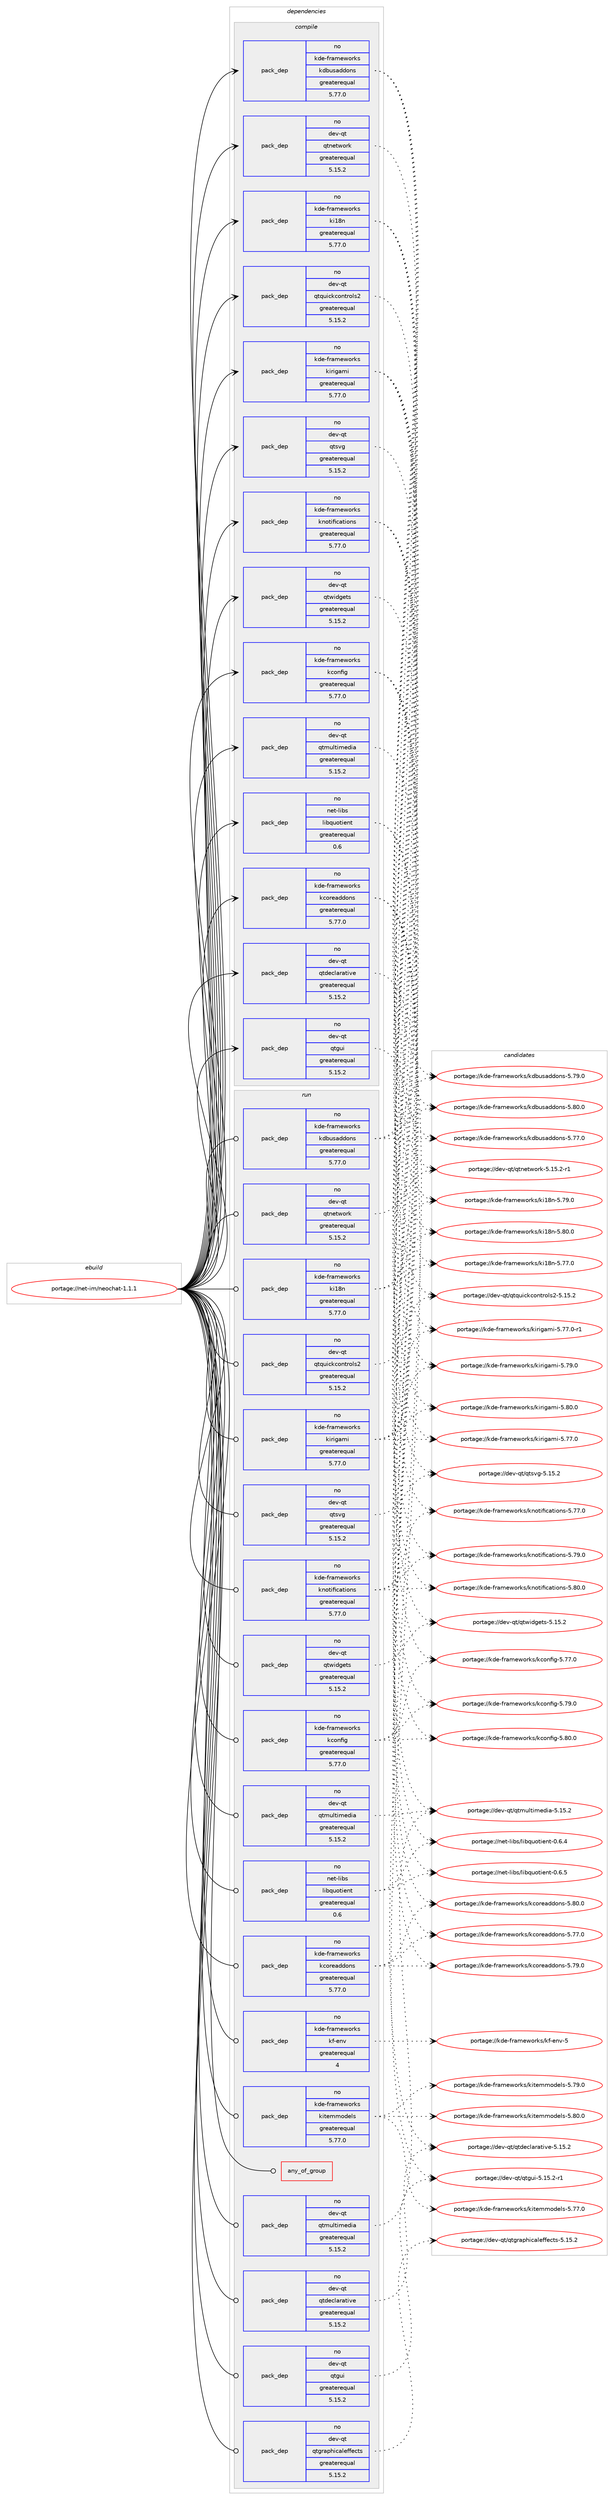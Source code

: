 digraph prolog {

# *************
# Graph options
# *************

newrank=true;
concentrate=true;
compound=true;
graph [rankdir=LR,fontname=Helvetica,fontsize=10,ranksep=1.5];#, ranksep=2.5, nodesep=0.2];
edge  [arrowhead=vee];
node  [fontname=Helvetica,fontsize=10];

# **********
# The ebuild
# **********

subgraph cluster_leftcol {
color=gray;
rank=same;
label=<<i>ebuild</i>>;
id [label="portage://net-im/neochat-1.1.1", color=red, width=4, href="../net-im/neochat-1.1.1.svg"];
}

# ****************
# The dependencies
# ****************

subgraph cluster_midcol {
color=gray;
label=<<i>dependencies</i>>;
subgraph cluster_compile {
fillcolor="#eeeeee";
style=filled;
label=<<i>compile</i>>;
# *** BEGIN UNKNOWN DEPENDENCY TYPE (TODO) ***
# id -> package_dependency(portage://net-im/neochat-1.1.1,install,no,app-text,cmark,none,[,,],any_same_slot,[])
# *** END UNKNOWN DEPENDENCY TYPE (TODO) ***

# *** BEGIN UNKNOWN DEPENDENCY TYPE (TODO) ***
# id -> package_dependency(portage://net-im/neochat-1.1.1,install,no,dev-libs,qtkeychain,none,[,,],any_same_slot,[])
# *** END UNKNOWN DEPENDENCY TYPE (TODO) ***

# *** BEGIN UNKNOWN DEPENDENCY TYPE (TODO) ***
# id -> package_dependency(portage://net-im/neochat-1.1.1,install,no,dev-qt,qtcore,none,[,,],[slot(5)],[])
# *** END UNKNOWN DEPENDENCY TYPE (TODO) ***

subgraph pack55 {
dependency139 [label=<<TABLE BORDER="0" CELLBORDER="1" CELLSPACING="0" CELLPADDING="4" WIDTH="220"><TR><TD ROWSPAN="6" CELLPADDING="30">pack_dep</TD></TR><TR><TD WIDTH="110">no</TD></TR><TR><TD>dev-qt</TD></TR><TR><TD>qtdeclarative</TD></TR><TR><TD>greaterequal</TD></TR><TR><TD>5.15.2</TD></TR></TABLE>>, shape=none, color=blue];
}
id:e -> dependency139:w [weight=20,style="solid",arrowhead="vee"];
subgraph pack56 {
dependency140 [label=<<TABLE BORDER="0" CELLBORDER="1" CELLSPACING="0" CELLPADDING="4" WIDTH="220"><TR><TD ROWSPAN="6" CELLPADDING="30">pack_dep</TD></TR><TR><TD WIDTH="110">no</TD></TR><TR><TD>dev-qt</TD></TR><TR><TD>qtgui</TD></TR><TR><TD>greaterequal</TD></TR><TR><TD>5.15.2</TD></TR></TABLE>>, shape=none, color=blue];
}
id:e -> dependency140:w [weight=20,style="solid",arrowhead="vee"];
subgraph pack57 {
dependency141 [label=<<TABLE BORDER="0" CELLBORDER="1" CELLSPACING="0" CELLPADDING="4" WIDTH="220"><TR><TD ROWSPAN="6" CELLPADDING="30">pack_dep</TD></TR><TR><TD WIDTH="110">no</TD></TR><TR><TD>dev-qt</TD></TR><TR><TD>qtmultimedia</TD></TR><TR><TD>greaterequal</TD></TR><TR><TD>5.15.2</TD></TR></TABLE>>, shape=none, color=blue];
}
id:e -> dependency141:w [weight=20,style="solid",arrowhead="vee"];
subgraph pack58 {
dependency142 [label=<<TABLE BORDER="0" CELLBORDER="1" CELLSPACING="0" CELLPADDING="4" WIDTH="220"><TR><TD ROWSPAN="6" CELLPADDING="30">pack_dep</TD></TR><TR><TD WIDTH="110">no</TD></TR><TR><TD>dev-qt</TD></TR><TR><TD>qtnetwork</TD></TR><TR><TD>greaterequal</TD></TR><TR><TD>5.15.2</TD></TR></TABLE>>, shape=none, color=blue];
}
id:e -> dependency142:w [weight=20,style="solid",arrowhead="vee"];
subgraph pack59 {
dependency143 [label=<<TABLE BORDER="0" CELLBORDER="1" CELLSPACING="0" CELLPADDING="4" WIDTH="220"><TR><TD ROWSPAN="6" CELLPADDING="30">pack_dep</TD></TR><TR><TD WIDTH="110">no</TD></TR><TR><TD>dev-qt</TD></TR><TR><TD>qtquickcontrols2</TD></TR><TR><TD>greaterequal</TD></TR><TR><TD>5.15.2</TD></TR></TABLE>>, shape=none, color=blue];
}
id:e -> dependency143:w [weight=20,style="solid",arrowhead="vee"];
subgraph pack60 {
dependency144 [label=<<TABLE BORDER="0" CELLBORDER="1" CELLSPACING="0" CELLPADDING="4" WIDTH="220"><TR><TD ROWSPAN="6" CELLPADDING="30">pack_dep</TD></TR><TR><TD WIDTH="110">no</TD></TR><TR><TD>dev-qt</TD></TR><TR><TD>qtsvg</TD></TR><TR><TD>greaterequal</TD></TR><TR><TD>5.15.2</TD></TR></TABLE>>, shape=none, color=blue];
}
id:e -> dependency144:w [weight=20,style="solid",arrowhead="vee"];
subgraph pack61 {
dependency145 [label=<<TABLE BORDER="0" CELLBORDER="1" CELLSPACING="0" CELLPADDING="4" WIDTH="220"><TR><TD ROWSPAN="6" CELLPADDING="30">pack_dep</TD></TR><TR><TD WIDTH="110">no</TD></TR><TR><TD>dev-qt</TD></TR><TR><TD>qtwidgets</TD></TR><TR><TD>greaterequal</TD></TR><TR><TD>5.15.2</TD></TR></TABLE>>, shape=none, color=blue];
}
id:e -> dependency145:w [weight=20,style="solid",arrowhead="vee"];
# *** BEGIN UNKNOWN DEPENDENCY TYPE (TODO) ***
# id -> package_dependency(portage://net-im/neochat-1.1.1,install,no,dev-util,desktop-file-utils,none,[,,],[],[])
# *** END UNKNOWN DEPENDENCY TYPE (TODO) ***

subgraph pack62 {
dependency146 [label=<<TABLE BORDER="0" CELLBORDER="1" CELLSPACING="0" CELLPADDING="4" WIDTH="220"><TR><TD ROWSPAN="6" CELLPADDING="30">pack_dep</TD></TR><TR><TD WIDTH="110">no</TD></TR><TR><TD>kde-frameworks</TD></TR><TR><TD>kconfig</TD></TR><TR><TD>greaterequal</TD></TR><TR><TD>5.77.0</TD></TR></TABLE>>, shape=none, color=blue];
}
id:e -> dependency146:w [weight=20,style="solid",arrowhead="vee"];
subgraph pack63 {
dependency147 [label=<<TABLE BORDER="0" CELLBORDER="1" CELLSPACING="0" CELLPADDING="4" WIDTH="220"><TR><TD ROWSPAN="6" CELLPADDING="30">pack_dep</TD></TR><TR><TD WIDTH="110">no</TD></TR><TR><TD>kde-frameworks</TD></TR><TR><TD>kcoreaddons</TD></TR><TR><TD>greaterequal</TD></TR><TR><TD>5.77.0</TD></TR></TABLE>>, shape=none, color=blue];
}
id:e -> dependency147:w [weight=20,style="solid",arrowhead="vee"];
subgraph pack64 {
dependency148 [label=<<TABLE BORDER="0" CELLBORDER="1" CELLSPACING="0" CELLPADDING="4" WIDTH="220"><TR><TD ROWSPAN="6" CELLPADDING="30">pack_dep</TD></TR><TR><TD WIDTH="110">no</TD></TR><TR><TD>kde-frameworks</TD></TR><TR><TD>kdbusaddons</TD></TR><TR><TD>greaterequal</TD></TR><TR><TD>5.77.0</TD></TR></TABLE>>, shape=none, color=blue];
}
id:e -> dependency148:w [weight=20,style="solid",arrowhead="vee"];
subgraph pack65 {
dependency149 [label=<<TABLE BORDER="0" CELLBORDER="1" CELLSPACING="0" CELLPADDING="4" WIDTH="220"><TR><TD ROWSPAN="6" CELLPADDING="30">pack_dep</TD></TR><TR><TD WIDTH="110">no</TD></TR><TR><TD>kde-frameworks</TD></TR><TR><TD>ki18n</TD></TR><TR><TD>greaterequal</TD></TR><TR><TD>5.77.0</TD></TR></TABLE>>, shape=none, color=blue];
}
id:e -> dependency149:w [weight=20,style="solid",arrowhead="vee"];
subgraph pack66 {
dependency150 [label=<<TABLE BORDER="0" CELLBORDER="1" CELLSPACING="0" CELLPADDING="4" WIDTH="220"><TR><TD ROWSPAN="6" CELLPADDING="30">pack_dep</TD></TR><TR><TD WIDTH="110">no</TD></TR><TR><TD>kde-frameworks</TD></TR><TR><TD>kirigami</TD></TR><TR><TD>greaterequal</TD></TR><TR><TD>5.77.0</TD></TR></TABLE>>, shape=none, color=blue];
}
id:e -> dependency150:w [weight=20,style="solid",arrowhead="vee"];
subgraph pack67 {
dependency151 [label=<<TABLE BORDER="0" CELLBORDER="1" CELLSPACING="0" CELLPADDING="4" WIDTH="220"><TR><TD ROWSPAN="6" CELLPADDING="30">pack_dep</TD></TR><TR><TD WIDTH="110">no</TD></TR><TR><TD>kde-frameworks</TD></TR><TR><TD>knotifications</TD></TR><TR><TD>greaterequal</TD></TR><TR><TD>5.77.0</TD></TR></TABLE>>, shape=none, color=blue];
}
id:e -> dependency151:w [weight=20,style="solid",arrowhead="vee"];
# *** BEGIN UNKNOWN DEPENDENCY TYPE (TODO) ***
# id -> package_dependency(portage://net-im/neochat-1.1.1,install,no,media-libs,kquickimageeditor,none,[,,],[slot(5)],[])
# *** END UNKNOWN DEPENDENCY TYPE (TODO) ***

subgraph pack68 {
dependency152 [label=<<TABLE BORDER="0" CELLBORDER="1" CELLSPACING="0" CELLPADDING="4" WIDTH="220"><TR><TD ROWSPAN="6" CELLPADDING="30">pack_dep</TD></TR><TR><TD WIDTH="110">no</TD></TR><TR><TD>net-libs</TD></TR><TR><TD>libquotient</TD></TR><TR><TD>greaterequal</TD></TR><TR><TD>0.6</TD></TR></TABLE>>, shape=none, color=blue];
}
id:e -> dependency152:w [weight=20,style="solid",arrowhead="vee"];
# *** BEGIN UNKNOWN DEPENDENCY TYPE (TODO) ***
# id -> package_dependency(portage://net-im/neochat-1.1.1,install,no,x11-misc,shared-mime-info,none,[,,],[],[])
# *** END UNKNOWN DEPENDENCY TYPE (TODO) ***

}
subgraph cluster_compileandrun {
fillcolor="#eeeeee";
style=filled;
label=<<i>compile and run</i>>;
}
subgraph cluster_run {
fillcolor="#eeeeee";
style=filled;
label=<<i>run</i>>;
subgraph any5 {
dependency153 [label=<<TABLE BORDER="0" CELLBORDER="1" CELLSPACING="0" CELLPADDING="4"><TR><TD CELLPADDING="10">any_of_group</TD></TR></TABLE>>, shape=none, color=red];# *** BEGIN UNKNOWN DEPENDENCY TYPE (TODO) ***
# dependency153 -> package_dependency(portage://net-im/neochat-1.1.1,run,no,kde-frameworks,breeze-icons,none,[,,],any_different_slot,[])
# *** END UNKNOWN DEPENDENCY TYPE (TODO) ***

# *** BEGIN UNKNOWN DEPENDENCY TYPE (TODO) ***
# dependency153 -> package_dependency(portage://net-im/neochat-1.1.1,run,no,kde-frameworks,oxygen-icons,none,[,,],any_different_slot,[])
# *** END UNKNOWN DEPENDENCY TYPE (TODO) ***

}
id:e -> dependency153:w [weight=20,style="solid",arrowhead="odot"];
# *** BEGIN UNKNOWN DEPENDENCY TYPE (TODO) ***
# id -> package_dependency(portage://net-im/neochat-1.1.1,run,no,app-text,cmark,none,[,,],any_same_slot,[])
# *** END UNKNOWN DEPENDENCY TYPE (TODO) ***

# *** BEGIN UNKNOWN DEPENDENCY TYPE (TODO) ***
# id -> package_dependency(portage://net-im/neochat-1.1.1,run,no,dev-libs,qtkeychain,none,[,,],any_same_slot,[])
# *** END UNKNOWN DEPENDENCY TYPE (TODO) ***

# *** BEGIN UNKNOWN DEPENDENCY TYPE (TODO) ***
# id -> package_dependency(portage://net-im/neochat-1.1.1,run,no,dev-qt,qtcore,none,[,,],[slot(5)],[])
# *** END UNKNOWN DEPENDENCY TYPE (TODO) ***

subgraph pack69 {
dependency154 [label=<<TABLE BORDER="0" CELLBORDER="1" CELLSPACING="0" CELLPADDING="4" WIDTH="220"><TR><TD ROWSPAN="6" CELLPADDING="30">pack_dep</TD></TR><TR><TD WIDTH="110">no</TD></TR><TR><TD>dev-qt</TD></TR><TR><TD>qtdeclarative</TD></TR><TR><TD>greaterequal</TD></TR><TR><TD>5.15.2</TD></TR></TABLE>>, shape=none, color=blue];
}
id:e -> dependency154:w [weight=20,style="solid",arrowhead="odot"];
subgraph pack70 {
dependency155 [label=<<TABLE BORDER="0" CELLBORDER="1" CELLSPACING="0" CELLPADDING="4" WIDTH="220"><TR><TD ROWSPAN="6" CELLPADDING="30">pack_dep</TD></TR><TR><TD WIDTH="110">no</TD></TR><TR><TD>dev-qt</TD></TR><TR><TD>qtgraphicaleffects</TD></TR><TR><TD>greaterequal</TD></TR><TR><TD>5.15.2</TD></TR></TABLE>>, shape=none, color=blue];
}
id:e -> dependency155:w [weight=20,style="solid",arrowhead="odot"];
subgraph pack71 {
dependency156 [label=<<TABLE BORDER="0" CELLBORDER="1" CELLSPACING="0" CELLPADDING="4" WIDTH="220"><TR><TD ROWSPAN="6" CELLPADDING="30">pack_dep</TD></TR><TR><TD WIDTH="110">no</TD></TR><TR><TD>dev-qt</TD></TR><TR><TD>qtgui</TD></TR><TR><TD>greaterequal</TD></TR><TR><TD>5.15.2</TD></TR></TABLE>>, shape=none, color=blue];
}
id:e -> dependency156:w [weight=20,style="solid",arrowhead="odot"];
subgraph pack72 {
dependency157 [label=<<TABLE BORDER="0" CELLBORDER="1" CELLSPACING="0" CELLPADDING="4" WIDTH="220"><TR><TD ROWSPAN="6" CELLPADDING="30">pack_dep</TD></TR><TR><TD WIDTH="110">no</TD></TR><TR><TD>dev-qt</TD></TR><TR><TD>qtmultimedia</TD></TR><TR><TD>greaterequal</TD></TR><TR><TD>5.15.2</TD></TR></TABLE>>, shape=none, color=blue];
}
id:e -> dependency157:w [weight=20,style="solid",arrowhead="odot"];
subgraph pack73 {
dependency158 [label=<<TABLE BORDER="0" CELLBORDER="1" CELLSPACING="0" CELLPADDING="4" WIDTH="220"><TR><TD ROWSPAN="6" CELLPADDING="30">pack_dep</TD></TR><TR><TD WIDTH="110">no</TD></TR><TR><TD>dev-qt</TD></TR><TR><TD>qtmultimedia</TD></TR><TR><TD>greaterequal</TD></TR><TR><TD>5.15.2</TD></TR></TABLE>>, shape=none, color=blue];
}
id:e -> dependency158:w [weight=20,style="solid",arrowhead="odot"];
subgraph pack74 {
dependency159 [label=<<TABLE BORDER="0" CELLBORDER="1" CELLSPACING="0" CELLPADDING="4" WIDTH="220"><TR><TD ROWSPAN="6" CELLPADDING="30">pack_dep</TD></TR><TR><TD WIDTH="110">no</TD></TR><TR><TD>dev-qt</TD></TR><TR><TD>qtnetwork</TD></TR><TR><TD>greaterequal</TD></TR><TR><TD>5.15.2</TD></TR></TABLE>>, shape=none, color=blue];
}
id:e -> dependency159:w [weight=20,style="solid",arrowhead="odot"];
subgraph pack75 {
dependency160 [label=<<TABLE BORDER="0" CELLBORDER="1" CELLSPACING="0" CELLPADDING="4" WIDTH="220"><TR><TD ROWSPAN="6" CELLPADDING="30">pack_dep</TD></TR><TR><TD WIDTH="110">no</TD></TR><TR><TD>dev-qt</TD></TR><TR><TD>qtquickcontrols2</TD></TR><TR><TD>greaterequal</TD></TR><TR><TD>5.15.2</TD></TR></TABLE>>, shape=none, color=blue];
}
id:e -> dependency160:w [weight=20,style="solid",arrowhead="odot"];
subgraph pack76 {
dependency161 [label=<<TABLE BORDER="0" CELLBORDER="1" CELLSPACING="0" CELLPADDING="4" WIDTH="220"><TR><TD ROWSPAN="6" CELLPADDING="30">pack_dep</TD></TR><TR><TD WIDTH="110">no</TD></TR><TR><TD>dev-qt</TD></TR><TR><TD>qtsvg</TD></TR><TR><TD>greaterequal</TD></TR><TR><TD>5.15.2</TD></TR></TABLE>>, shape=none, color=blue];
}
id:e -> dependency161:w [weight=20,style="solid",arrowhead="odot"];
subgraph pack77 {
dependency162 [label=<<TABLE BORDER="0" CELLBORDER="1" CELLSPACING="0" CELLPADDING="4" WIDTH="220"><TR><TD ROWSPAN="6" CELLPADDING="30">pack_dep</TD></TR><TR><TD WIDTH="110">no</TD></TR><TR><TD>dev-qt</TD></TR><TR><TD>qtwidgets</TD></TR><TR><TD>greaterequal</TD></TR><TR><TD>5.15.2</TD></TR></TABLE>>, shape=none, color=blue];
}
id:e -> dependency162:w [weight=20,style="solid",arrowhead="odot"];
subgraph pack78 {
dependency163 [label=<<TABLE BORDER="0" CELLBORDER="1" CELLSPACING="0" CELLPADDING="4" WIDTH="220"><TR><TD ROWSPAN="6" CELLPADDING="30">pack_dep</TD></TR><TR><TD WIDTH="110">no</TD></TR><TR><TD>kde-frameworks</TD></TR><TR><TD>kconfig</TD></TR><TR><TD>greaterequal</TD></TR><TR><TD>5.77.0</TD></TR></TABLE>>, shape=none, color=blue];
}
id:e -> dependency163:w [weight=20,style="solid",arrowhead="odot"];
subgraph pack79 {
dependency164 [label=<<TABLE BORDER="0" CELLBORDER="1" CELLSPACING="0" CELLPADDING="4" WIDTH="220"><TR><TD ROWSPAN="6" CELLPADDING="30">pack_dep</TD></TR><TR><TD WIDTH="110">no</TD></TR><TR><TD>kde-frameworks</TD></TR><TR><TD>kcoreaddons</TD></TR><TR><TD>greaterequal</TD></TR><TR><TD>5.77.0</TD></TR></TABLE>>, shape=none, color=blue];
}
id:e -> dependency164:w [weight=20,style="solid",arrowhead="odot"];
subgraph pack80 {
dependency165 [label=<<TABLE BORDER="0" CELLBORDER="1" CELLSPACING="0" CELLPADDING="4" WIDTH="220"><TR><TD ROWSPAN="6" CELLPADDING="30">pack_dep</TD></TR><TR><TD WIDTH="110">no</TD></TR><TR><TD>kde-frameworks</TD></TR><TR><TD>kdbusaddons</TD></TR><TR><TD>greaterequal</TD></TR><TR><TD>5.77.0</TD></TR></TABLE>>, shape=none, color=blue];
}
id:e -> dependency165:w [weight=20,style="solid",arrowhead="odot"];
subgraph pack81 {
dependency166 [label=<<TABLE BORDER="0" CELLBORDER="1" CELLSPACING="0" CELLPADDING="4" WIDTH="220"><TR><TD ROWSPAN="6" CELLPADDING="30">pack_dep</TD></TR><TR><TD WIDTH="110">no</TD></TR><TR><TD>kde-frameworks</TD></TR><TR><TD>kf-env</TD></TR><TR><TD>greaterequal</TD></TR><TR><TD>4</TD></TR></TABLE>>, shape=none, color=blue];
}
id:e -> dependency166:w [weight=20,style="solid",arrowhead="odot"];
subgraph pack82 {
dependency167 [label=<<TABLE BORDER="0" CELLBORDER="1" CELLSPACING="0" CELLPADDING="4" WIDTH="220"><TR><TD ROWSPAN="6" CELLPADDING="30">pack_dep</TD></TR><TR><TD WIDTH="110">no</TD></TR><TR><TD>kde-frameworks</TD></TR><TR><TD>ki18n</TD></TR><TR><TD>greaterequal</TD></TR><TR><TD>5.77.0</TD></TR></TABLE>>, shape=none, color=blue];
}
id:e -> dependency167:w [weight=20,style="solid",arrowhead="odot"];
subgraph pack83 {
dependency168 [label=<<TABLE BORDER="0" CELLBORDER="1" CELLSPACING="0" CELLPADDING="4" WIDTH="220"><TR><TD ROWSPAN="6" CELLPADDING="30">pack_dep</TD></TR><TR><TD WIDTH="110">no</TD></TR><TR><TD>kde-frameworks</TD></TR><TR><TD>kirigami</TD></TR><TR><TD>greaterequal</TD></TR><TR><TD>5.77.0</TD></TR></TABLE>>, shape=none, color=blue];
}
id:e -> dependency168:w [weight=20,style="solid",arrowhead="odot"];
subgraph pack84 {
dependency169 [label=<<TABLE BORDER="0" CELLBORDER="1" CELLSPACING="0" CELLPADDING="4" WIDTH="220"><TR><TD ROWSPAN="6" CELLPADDING="30">pack_dep</TD></TR><TR><TD WIDTH="110">no</TD></TR><TR><TD>kde-frameworks</TD></TR><TR><TD>kitemmodels</TD></TR><TR><TD>greaterequal</TD></TR><TR><TD>5.77.0</TD></TR></TABLE>>, shape=none, color=blue];
}
id:e -> dependency169:w [weight=20,style="solid",arrowhead="odot"];
subgraph pack85 {
dependency170 [label=<<TABLE BORDER="0" CELLBORDER="1" CELLSPACING="0" CELLPADDING="4" WIDTH="220"><TR><TD ROWSPAN="6" CELLPADDING="30">pack_dep</TD></TR><TR><TD WIDTH="110">no</TD></TR><TR><TD>kde-frameworks</TD></TR><TR><TD>knotifications</TD></TR><TR><TD>greaterequal</TD></TR><TR><TD>5.77.0</TD></TR></TABLE>>, shape=none, color=blue];
}
id:e -> dependency170:w [weight=20,style="solid",arrowhead="odot"];
# *** BEGIN UNKNOWN DEPENDENCY TYPE (TODO) ***
# id -> package_dependency(portage://net-im/neochat-1.1.1,run,no,media-libs,kquickimageeditor,none,[,,],[slot(5)],[])
# *** END UNKNOWN DEPENDENCY TYPE (TODO) ***

subgraph pack86 {
dependency171 [label=<<TABLE BORDER="0" CELLBORDER="1" CELLSPACING="0" CELLPADDING="4" WIDTH="220"><TR><TD ROWSPAN="6" CELLPADDING="30">pack_dep</TD></TR><TR><TD WIDTH="110">no</TD></TR><TR><TD>net-libs</TD></TR><TR><TD>libquotient</TD></TR><TR><TD>greaterequal</TD></TR><TR><TD>0.6</TD></TR></TABLE>>, shape=none, color=blue];
}
id:e -> dependency171:w [weight=20,style="solid",arrowhead="odot"];
}
}

# **************
# The candidates
# **************

subgraph cluster_choices {
rank=same;
color=gray;
label=<<i>candidates</i>>;

subgraph choice55 {
color=black;
nodesep=1;
choice100101118451131164711311610010199108971149711610511810145534649534650 [label="portage://dev-qt/qtdeclarative-5.15.2", color=red, width=4,href="../dev-qt/qtdeclarative-5.15.2.svg"];
dependency139:e -> choice100101118451131164711311610010199108971149711610511810145534649534650:w [style=dotted,weight="100"];
}
subgraph choice56 {
color=black;
nodesep=1;
choice1001011184511311647113116103117105455346495346504511449 [label="portage://dev-qt/qtgui-5.15.2-r1", color=red, width=4,href="../dev-qt/qtgui-5.15.2-r1.svg"];
dependency140:e -> choice1001011184511311647113116103117105455346495346504511449:w [style=dotted,weight="100"];
}
subgraph choice57 {
color=black;
nodesep=1;
choice10010111845113116471131161091171081161051091011001059745534649534650 [label="portage://dev-qt/qtmultimedia-5.15.2", color=red, width=4,href="../dev-qt/qtmultimedia-5.15.2.svg"];
dependency141:e -> choice10010111845113116471131161091171081161051091011001059745534649534650:w [style=dotted,weight="100"];
}
subgraph choice58 {
color=black;
nodesep=1;
choice1001011184511311647113116110101116119111114107455346495346504511449 [label="portage://dev-qt/qtnetwork-5.15.2-r1", color=red, width=4,href="../dev-qt/qtnetwork-5.15.2-r1.svg"];
dependency142:e -> choice1001011184511311647113116110101116119111114107455346495346504511449:w [style=dotted,weight="100"];
}
subgraph choice59 {
color=black;
nodesep=1;
choice100101118451131164711311611311710599107991111101161141111081155045534649534650 [label="portage://dev-qt/qtquickcontrols2-5.15.2", color=red, width=4,href="../dev-qt/qtquickcontrols2-5.15.2.svg"];
dependency143:e -> choice100101118451131164711311611311710599107991111101161141111081155045534649534650:w [style=dotted,weight="100"];
}
subgraph choice60 {
color=black;
nodesep=1;
choice100101118451131164711311611511810345534649534650 [label="portage://dev-qt/qtsvg-5.15.2", color=red, width=4,href="../dev-qt/qtsvg-5.15.2.svg"];
dependency144:e -> choice100101118451131164711311611511810345534649534650:w [style=dotted,weight="100"];
}
subgraph choice61 {
color=black;
nodesep=1;
choice100101118451131164711311611910510010310111611545534649534650 [label="portage://dev-qt/qtwidgets-5.15.2", color=red, width=4,href="../dev-qt/qtwidgets-5.15.2.svg"];
dependency145:e -> choice100101118451131164711311611910510010310111611545534649534650:w [style=dotted,weight="100"];
}
subgraph choice62 {
color=black;
nodesep=1;
choice1071001014510211497109101119111114107115471079911111010210510345534655554648 [label="portage://kde-frameworks/kconfig-5.77.0", color=red, width=4,href="../kde-frameworks/kconfig-5.77.0.svg"];
choice1071001014510211497109101119111114107115471079911111010210510345534655574648 [label="portage://kde-frameworks/kconfig-5.79.0", color=red, width=4,href="../kde-frameworks/kconfig-5.79.0.svg"];
choice1071001014510211497109101119111114107115471079911111010210510345534656484648 [label="portage://kde-frameworks/kconfig-5.80.0", color=red, width=4,href="../kde-frameworks/kconfig-5.80.0.svg"];
dependency146:e -> choice1071001014510211497109101119111114107115471079911111010210510345534655554648:w [style=dotted,weight="100"];
dependency146:e -> choice1071001014510211497109101119111114107115471079911111010210510345534655574648:w [style=dotted,weight="100"];
dependency146:e -> choice1071001014510211497109101119111114107115471079911111010210510345534656484648:w [style=dotted,weight="100"];
}
subgraph choice63 {
color=black;
nodesep=1;
choice107100101451021149710910111911111410711547107991111141019710010011111011545534655554648 [label="portage://kde-frameworks/kcoreaddons-5.77.0", color=red, width=4,href="../kde-frameworks/kcoreaddons-5.77.0.svg"];
choice107100101451021149710910111911111410711547107991111141019710010011111011545534655574648 [label="portage://kde-frameworks/kcoreaddons-5.79.0", color=red, width=4,href="../kde-frameworks/kcoreaddons-5.79.0.svg"];
choice107100101451021149710910111911111410711547107991111141019710010011111011545534656484648 [label="portage://kde-frameworks/kcoreaddons-5.80.0", color=red, width=4,href="../kde-frameworks/kcoreaddons-5.80.0.svg"];
dependency147:e -> choice107100101451021149710910111911111410711547107991111141019710010011111011545534655554648:w [style=dotted,weight="100"];
dependency147:e -> choice107100101451021149710910111911111410711547107991111141019710010011111011545534655574648:w [style=dotted,weight="100"];
dependency147:e -> choice107100101451021149710910111911111410711547107991111141019710010011111011545534656484648:w [style=dotted,weight="100"];
}
subgraph choice64 {
color=black;
nodesep=1;
choice107100101451021149710910111911111410711547107100981171159710010011111011545534655554648 [label="portage://kde-frameworks/kdbusaddons-5.77.0", color=red, width=4,href="../kde-frameworks/kdbusaddons-5.77.0.svg"];
choice107100101451021149710910111911111410711547107100981171159710010011111011545534655574648 [label="portage://kde-frameworks/kdbusaddons-5.79.0", color=red, width=4,href="../kde-frameworks/kdbusaddons-5.79.0.svg"];
choice107100101451021149710910111911111410711547107100981171159710010011111011545534656484648 [label="portage://kde-frameworks/kdbusaddons-5.80.0", color=red, width=4,href="../kde-frameworks/kdbusaddons-5.80.0.svg"];
dependency148:e -> choice107100101451021149710910111911111410711547107100981171159710010011111011545534655554648:w [style=dotted,weight="100"];
dependency148:e -> choice107100101451021149710910111911111410711547107100981171159710010011111011545534655574648:w [style=dotted,weight="100"];
dependency148:e -> choice107100101451021149710910111911111410711547107100981171159710010011111011545534656484648:w [style=dotted,weight="100"];
}
subgraph choice65 {
color=black;
nodesep=1;
choice107100101451021149710910111911111410711547107105495611045534655554648 [label="portage://kde-frameworks/ki18n-5.77.0", color=red, width=4,href="../kde-frameworks/ki18n-5.77.0.svg"];
choice107100101451021149710910111911111410711547107105495611045534655574648 [label="portage://kde-frameworks/ki18n-5.79.0", color=red, width=4,href="../kde-frameworks/ki18n-5.79.0.svg"];
choice107100101451021149710910111911111410711547107105495611045534656484648 [label="portage://kde-frameworks/ki18n-5.80.0", color=red, width=4,href="../kde-frameworks/ki18n-5.80.0.svg"];
dependency149:e -> choice107100101451021149710910111911111410711547107105495611045534655554648:w [style=dotted,weight="100"];
dependency149:e -> choice107100101451021149710910111911111410711547107105495611045534655574648:w [style=dotted,weight="100"];
dependency149:e -> choice107100101451021149710910111911111410711547107105495611045534656484648:w [style=dotted,weight="100"];
}
subgraph choice66 {
color=black;
nodesep=1;
choice1071001014510211497109101119111114107115471071051141051039710910545534655554648 [label="portage://kde-frameworks/kirigami-5.77.0", color=red, width=4,href="../kde-frameworks/kirigami-5.77.0.svg"];
choice10710010145102114971091011191111141071154710710511410510397109105455346555546484511449 [label="portage://kde-frameworks/kirigami-5.77.0-r1", color=red, width=4,href="../kde-frameworks/kirigami-5.77.0-r1.svg"];
choice1071001014510211497109101119111114107115471071051141051039710910545534655574648 [label="portage://kde-frameworks/kirigami-5.79.0", color=red, width=4,href="../kde-frameworks/kirigami-5.79.0.svg"];
choice1071001014510211497109101119111114107115471071051141051039710910545534656484648 [label="portage://kde-frameworks/kirigami-5.80.0", color=red, width=4,href="../kde-frameworks/kirigami-5.80.0.svg"];
dependency150:e -> choice1071001014510211497109101119111114107115471071051141051039710910545534655554648:w [style=dotted,weight="100"];
dependency150:e -> choice10710010145102114971091011191111141071154710710511410510397109105455346555546484511449:w [style=dotted,weight="100"];
dependency150:e -> choice1071001014510211497109101119111114107115471071051141051039710910545534655574648:w [style=dotted,weight="100"];
dependency150:e -> choice1071001014510211497109101119111114107115471071051141051039710910545534656484648:w [style=dotted,weight="100"];
}
subgraph choice67 {
color=black;
nodesep=1;
choice107100101451021149710910111911111410711547107110111116105102105999711610511111011545534655554648 [label="portage://kde-frameworks/knotifications-5.77.0", color=red, width=4,href="../kde-frameworks/knotifications-5.77.0.svg"];
choice107100101451021149710910111911111410711547107110111116105102105999711610511111011545534655574648 [label="portage://kde-frameworks/knotifications-5.79.0", color=red, width=4,href="../kde-frameworks/knotifications-5.79.0.svg"];
choice107100101451021149710910111911111410711547107110111116105102105999711610511111011545534656484648 [label="portage://kde-frameworks/knotifications-5.80.0", color=red, width=4,href="../kde-frameworks/knotifications-5.80.0.svg"];
dependency151:e -> choice107100101451021149710910111911111410711547107110111116105102105999711610511111011545534655554648:w [style=dotted,weight="100"];
dependency151:e -> choice107100101451021149710910111911111410711547107110111116105102105999711610511111011545534655574648:w [style=dotted,weight="100"];
dependency151:e -> choice107100101451021149710910111911111410711547107110111116105102105999711610511111011545534656484648:w [style=dotted,weight="100"];
}
subgraph choice68 {
color=black;
nodesep=1;
choice11010111645108105981154710810598113117111116105101110116454846544652 [label="portage://net-libs/libquotient-0.6.4", color=red, width=4,href="../net-libs/libquotient-0.6.4.svg"];
choice11010111645108105981154710810598113117111116105101110116454846544653 [label="portage://net-libs/libquotient-0.6.5", color=red, width=4,href="../net-libs/libquotient-0.6.5.svg"];
dependency152:e -> choice11010111645108105981154710810598113117111116105101110116454846544652:w [style=dotted,weight="100"];
dependency152:e -> choice11010111645108105981154710810598113117111116105101110116454846544653:w [style=dotted,weight="100"];
}
subgraph choice69 {
color=black;
nodesep=1;
choice100101118451131164711311610010199108971149711610511810145534649534650 [label="portage://dev-qt/qtdeclarative-5.15.2", color=red, width=4,href="../dev-qt/qtdeclarative-5.15.2.svg"];
dependency154:e -> choice100101118451131164711311610010199108971149711610511810145534649534650:w [style=dotted,weight="100"];
}
subgraph choice70 {
color=black;
nodesep=1;
choice10010111845113116471131161031149711210410599971081011021021019911611545534649534650 [label="portage://dev-qt/qtgraphicaleffects-5.15.2", color=red, width=4,href="../dev-qt/qtgraphicaleffects-5.15.2.svg"];
dependency155:e -> choice10010111845113116471131161031149711210410599971081011021021019911611545534649534650:w [style=dotted,weight="100"];
}
subgraph choice71 {
color=black;
nodesep=1;
choice1001011184511311647113116103117105455346495346504511449 [label="portage://dev-qt/qtgui-5.15.2-r1", color=red, width=4,href="../dev-qt/qtgui-5.15.2-r1.svg"];
dependency156:e -> choice1001011184511311647113116103117105455346495346504511449:w [style=dotted,weight="100"];
}
subgraph choice72 {
color=black;
nodesep=1;
choice10010111845113116471131161091171081161051091011001059745534649534650 [label="portage://dev-qt/qtmultimedia-5.15.2", color=red, width=4,href="../dev-qt/qtmultimedia-5.15.2.svg"];
dependency157:e -> choice10010111845113116471131161091171081161051091011001059745534649534650:w [style=dotted,weight="100"];
}
subgraph choice73 {
color=black;
nodesep=1;
choice10010111845113116471131161091171081161051091011001059745534649534650 [label="portage://dev-qt/qtmultimedia-5.15.2", color=red, width=4,href="../dev-qt/qtmultimedia-5.15.2.svg"];
dependency158:e -> choice10010111845113116471131161091171081161051091011001059745534649534650:w [style=dotted,weight="100"];
}
subgraph choice74 {
color=black;
nodesep=1;
choice1001011184511311647113116110101116119111114107455346495346504511449 [label="portage://dev-qt/qtnetwork-5.15.2-r1", color=red, width=4,href="../dev-qt/qtnetwork-5.15.2-r1.svg"];
dependency159:e -> choice1001011184511311647113116110101116119111114107455346495346504511449:w [style=dotted,weight="100"];
}
subgraph choice75 {
color=black;
nodesep=1;
choice100101118451131164711311611311710599107991111101161141111081155045534649534650 [label="portage://dev-qt/qtquickcontrols2-5.15.2", color=red, width=4,href="../dev-qt/qtquickcontrols2-5.15.2.svg"];
dependency160:e -> choice100101118451131164711311611311710599107991111101161141111081155045534649534650:w [style=dotted,weight="100"];
}
subgraph choice76 {
color=black;
nodesep=1;
choice100101118451131164711311611511810345534649534650 [label="portage://dev-qt/qtsvg-5.15.2", color=red, width=4,href="../dev-qt/qtsvg-5.15.2.svg"];
dependency161:e -> choice100101118451131164711311611511810345534649534650:w [style=dotted,weight="100"];
}
subgraph choice77 {
color=black;
nodesep=1;
choice100101118451131164711311611910510010310111611545534649534650 [label="portage://dev-qt/qtwidgets-5.15.2", color=red, width=4,href="../dev-qt/qtwidgets-5.15.2.svg"];
dependency162:e -> choice100101118451131164711311611910510010310111611545534649534650:w [style=dotted,weight="100"];
}
subgraph choice78 {
color=black;
nodesep=1;
choice1071001014510211497109101119111114107115471079911111010210510345534655554648 [label="portage://kde-frameworks/kconfig-5.77.0", color=red, width=4,href="../kde-frameworks/kconfig-5.77.0.svg"];
choice1071001014510211497109101119111114107115471079911111010210510345534655574648 [label="portage://kde-frameworks/kconfig-5.79.0", color=red, width=4,href="../kde-frameworks/kconfig-5.79.0.svg"];
choice1071001014510211497109101119111114107115471079911111010210510345534656484648 [label="portage://kde-frameworks/kconfig-5.80.0", color=red, width=4,href="../kde-frameworks/kconfig-5.80.0.svg"];
dependency163:e -> choice1071001014510211497109101119111114107115471079911111010210510345534655554648:w [style=dotted,weight="100"];
dependency163:e -> choice1071001014510211497109101119111114107115471079911111010210510345534655574648:w [style=dotted,weight="100"];
dependency163:e -> choice1071001014510211497109101119111114107115471079911111010210510345534656484648:w [style=dotted,weight="100"];
}
subgraph choice79 {
color=black;
nodesep=1;
choice107100101451021149710910111911111410711547107991111141019710010011111011545534655554648 [label="portage://kde-frameworks/kcoreaddons-5.77.0", color=red, width=4,href="../kde-frameworks/kcoreaddons-5.77.0.svg"];
choice107100101451021149710910111911111410711547107991111141019710010011111011545534655574648 [label="portage://kde-frameworks/kcoreaddons-5.79.0", color=red, width=4,href="../kde-frameworks/kcoreaddons-5.79.0.svg"];
choice107100101451021149710910111911111410711547107991111141019710010011111011545534656484648 [label="portage://kde-frameworks/kcoreaddons-5.80.0", color=red, width=4,href="../kde-frameworks/kcoreaddons-5.80.0.svg"];
dependency164:e -> choice107100101451021149710910111911111410711547107991111141019710010011111011545534655554648:w [style=dotted,weight="100"];
dependency164:e -> choice107100101451021149710910111911111410711547107991111141019710010011111011545534655574648:w [style=dotted,weight="100"];
dependency164:e -> choice107100101451021149710910111911111410711547107991111141019710010011111011545534656484648:w [style=dotted,weight="100"];
}
subgraph choice80 {
color=black;
nodesep=1;
choice107100101451021149710910111911111410711547107100981171159710010011111011545534655554648 [label="portage://kde-frameworks/kdbusaddons-5.77.0", color=red, width=4,href="../kde-frameworks/kdbusaddons-5.77.0.svg"];
choice107100101451021149710910111911111410711547107100981171159710010011111011545534655574648 [label="portage://kde-frameworks/kdbusaddons-5.79.0", color=red, width=4,href="../kde-frameworks/kdbusaddons-5.79.0.svg"];
choice107100101451021149710910111911111410711547107100981171159710010011111011545534656484648 [label="portage://kde-frameworks/kdbusaddons-5.80.0", color=red, width=4,href="../kde-frameworks/kdbusaddons-5.80.0.svg"];
dependency165:e -> choice107100101451021149710910111911111410711547107100981171159710010011111011545534655554648:w [style=dotted,weight="100"];
dependency165:e -> choice107100101451021149710910111911111410711547107100981171159710010011111011545534655574648:w [style=dotted,weight="100"];
dependency165:e -> choice107100101451021149710910111911111410711547107100981171159710010011111011545534656484648:w [style=dotted,weight="100"];
}
subgraph choice81 {
color=black;
nodesep=1;
choice107100101451021149710910111911111410711547107102451011101184553 [label="portage://kde-frameworks/kf-env-5", color=red, width=4,href="../kde-frameworks/kf-env-5.svg"];
dependency166:e -> choice107100101451021149710910111911111410711547107102451011101184553:w [style=dotted,weight="100"];
}
subgraph choice82 {
color=black;
nodesep=1;
choice107100101451021149710910111911111410711547107105495611045534655554648 [label="portage://kde-frameworks/ki18n-5.77.0", color=red, width=4,href="../kde-frameworks/ki18n-5.77.0.svg"];
choice107100101451021149710910111911111410711547107105495611045534655574648 [label="portage://kde-frameworks/ki18n-5.79.0", color=red, width=4,href="../kde-frameworks/ki18n-5.79.0.svg"];
choice107100101451021149710910111911111410711547107105495611045534656484648 [label="portage://kde-frameworks/ki18n-5.80.0", color=red, width=4,href="../kde-frameworks/ki18n-5.80.0.svg"];
dependency167:e -> choice107100101451021149710910111911111410711547107105495611045534655554648:w [style=dotted,weight="100"];
dependency167:e -> choice107100101451021149710910111911111410711547107105495611045534655574648:w [style=dotted,weight="100"];
dependency167:e -> choice107100101451021149710910111911111410711547107105495611045534656484648:w [style=dotted,weight="100"];
}
subgraph choice83 {
color=black;
nodesep=1;
choice1071001014510211497109101119111114107115471071051141051039710910545534655554648 [label="portage://kde-frameworks/kirigami-5.77.0", color=red, width=4,href="../kde-frameworks/kirigami-5.77.0.svg"];
choice10710010145102114971091011191111141071154710710511410510397109105455346555546484511449 [label="portage://kde-frameworks/kirigami-5.77.0-r1", color=red, width=4,href="../kde-frameworks/kirigami-5.77.0-r1.svg"];
choice1071001014510211497109101119111114107115471071051141051039710910545534655574648 [label="portage://kde-frameworks/kirigami-5.79.0", color=red, width=4,href="../kde-frameworks/kirigami-5.79.0.svg"];
choice1071001014510211497109101119111114107115471071051141051039710910545534656484648 [label="portage://kde-frameworks/kirigami-5.80.0", color=red, width=4,href="../kde-frameworks/kirigami-5.80.0.svg"];
dependency168:e -> choice1071001014510211497109101119111114107115471071051141051039710910545534655554648:w [style=dotted,weight="100"];
dependency168:e -> choice10710010145102114971091011191111141071154710710511410510397109105455346555546484511449:w [style=dotted,weight="100"];
dependency168:e -> choice1071001014510211497109101119111114107115471071051141051039710910545534655574648:w [style=dotted,weight="100"];
dependency168:e -> choice1071001014510211497109101119111114107115471071051141051039710910545534656484648:w [style=dotted,weight="100"];
}
subgraph choice84 {
color=black;
nodesep=1;
choice10710010145102114971091011191111141071154710710511610110910911110010110811545534655554648 [label="portage://kde-frameworks/kitemmodels-5.77.0", color=red, width=4,href="../kde-frameworks/kitemmodels-5.77.0.svg"];
choice10710010145102114971091011191111141071154710710511610110910911110010110811545534655574648 [label="portage://kde-frameworks/kitemmodels-5.79.0", color=red, width=4,href="../kde-frameworks/kitemmodels-5.79.0.svg"];
choice10710010145102114971091011191111141071154710710511610110910911110010110811545534656484648 [label="portage://kde-frameworks/kitemmodels-5.80.0", color=red, width=4,href="../kde-frameworks/kitemmodels-5.80.0.svg"];
dependency169:e -> choice10710010145102114971091011191111141071154710710511610110910911110010110811545534655554648:w [style=dotted,weight="100"];
dependency169:e -> choice10710010145102114971091011191111141071154710710511610110910911110010110811545534655574648:w [style=dotted,weight="100"];
dependency169:e -> choice10710010145102114971091011191111141071154710710511610110910911110010110811545534656484648:w [style=dotted,weight="100"];
}
subgraph choice85 {
color=black;
nodesep=1;
choice107100101451021149710910111911111410711547107110111116105102105999711610511111011545534655554648 [label="portage://kde-frameworks/knotifications-5.77.0", color=red, width=4,href="../kde-frameworks/knotifications-5.77.0.svg"];
choice107100101451021149710910111911111410711547107110111116105102105999711610511111011545534655574648 [label="portage://kde-frameworks/knotifications-5.79.0", color=red, width=4,href="../kde-frameworks/knotifications-5.79.0.svg"];
choice107100101451021149710910111911111410711547107110111116105102105999711610511111011545534656484648 [label="portage://kde-frameworks/knotifications-5.80.0", color=red, width=4,href="../kde-frameworks/knotifications-5.80.0.svg"];
dependency170:e -> choice107100101451021149710910111911111410711547107110111116105102105999711610511111011545534655554648:w [style=dotted,weight="100"];
dependency170:e -> choice107100101451021149710910111911111410711547107110111116105102105999711610511111011545534655574648:w [style=dotted,weight="100"];
dependency170:e -> choice107100101451021149710910111911111410711547107110111116105102105999711610511111011545534656484648:w [style=dotted,weight="100"];
}
subgraph choice86 {
color=black;
nodesep=1;
choice11010111645108105981154710810598113117111116105101110116454846544652 [label="portage://net-libs/libquotient-0.6.4", color=red, width=4,href="../net-libs/libquotient-0.6.4.svg"];
choice11010111645108105981154710810598113117111116105101110116454846544653 [label="portage://net-libs/libquotient-0.6.5", color=red, width=4,href="../net-libs/libquotient-0.6.5.svg"];
dependency171:e -> choice11010111645108105981154710810598113117111116105101110116454846544652:w [style=dotted,weight="100"];
dependency171:e -> choice11010111645108105981154710810598113117111116105101110116454846544653:w [style=dotted,weight="100"];
}
}

}
